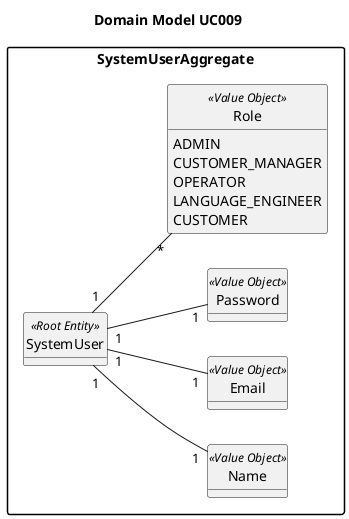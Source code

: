 @startuml
skinparam monochrome true
skinparam packageStyle rectangle
skinparam shadowing false

skinparam classAttributeIconSize 0



top to bottom direction
left to right direction

hide circle
hide methods

title Domain Model UC009

package SystemUserAggregate {
    class SystemUser <<Root Entity>>
    class Name <<Value Object>>
    class Email <<Value Object>>
    class Password <<Value Object>>
    enum Role <<Value Object>> {
        ADMIN
        CUSTOMER_MANAGER
        OPERATOR
        LANGUAGE_ENGINEER
        CUSTOMER
    }
}
SystemUser "1" -- "1" Name
SystemUser "1" -- "1" Email
SystemUser "1" -- "1" Password
SystemUser "1" -- "*" Role
@enduml
